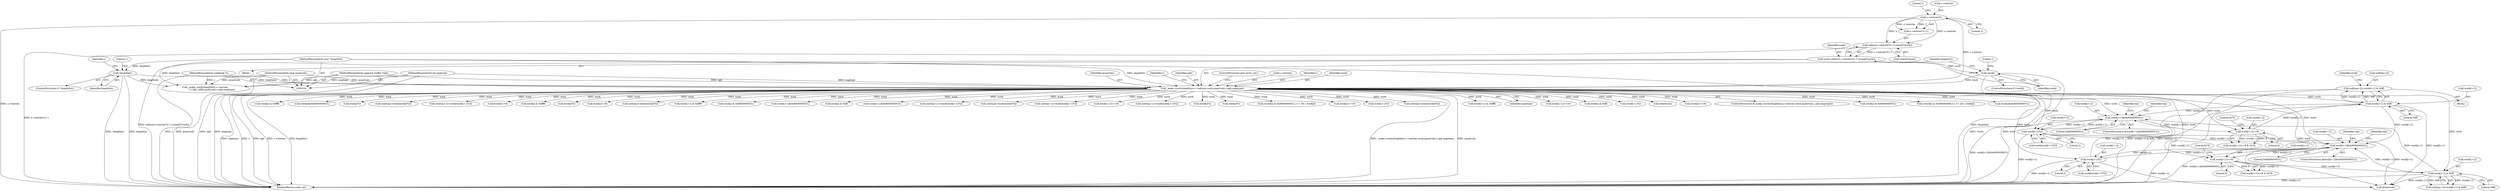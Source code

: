 digraph "0_Android_eeb4e45d5683f88488c083ecf142dc89bc3f0b47@pointer" {
"1000572" [label="(Call,out[top+2]=work[i+1] & 0xff)"];
"1000578" [label="(Call,work[i+1] & 0xff)"];
"1000563" [label="(Call,work[i+1]>>8)"];
"1000533" [label="(Call,work[i+1]&0x80000000UL)"];
"1000512" [label="(Call,work[i+1]*2)"];
"1000421" [label="(Call,work[i+1]&0x80000000UL)"];
"1000609" [label="(Call,work[i+1]*2)"];
"1000210" [label="(Call,_make_words(lengthlist,s->entries,work,quantvals,s,opb,maptype))"];
"1000114" [label="(Call,!lengthlist)"];
"1000106" [label="(MethodParameterIn,char *lengthlist)"];
"1000195" [label="(Call,s->entries*2)"];
"1000205" [label="(Call,!work)"];
"1000191" [label="(Call,work=calloc((s->entries*2+1),sizeof(*work)))"];
"1000193" [label="(Call,calloc((s->entries*2+1),sizeof(*work)))"];
"1000107" [label="(MethodParameterIn,long quantvals)"];
"1000105" [label="(MethodParameterIn,codebook *s)"];
"1000108" [label="(MethodParameterIn,oggpack_buffer *opb)"];
"1000109" [label="(MethodParameterIn,int maptype)"];
"1000479" [label="(Call,work[i+1] & 0xff)"];
"1000453" [label="(Call,work[i+1]>>8)"];
"1000572" [label="(Call,out[top+2]=work[i+1] & 0xff)"];
"1000564" [label="(Call,work[i+1])"];
"1000714" [label="(Call,work[i+1] & 0xffff)"];
"1000220" [label="(ControlStructure,goto error_out;)"];
"1000422" [label="(Call,work[i+1])"];
"1000610" [label="(Call,work[i+1])"];
"1000618" [label="(Identifier,work)"];
"1000212" [label="(Call,s->entries)"];
"1000117" [label="(Literal,1)"];
"1000210" [label="(Call,_make_words(lengthlist,s->entries,work,quantvals,s,opb,maptype))"];
"1000219" [label="(Identifier,maptype)"];
"1000688" [label="(Call,work[i+1]>>16)"];
"1000468" [label="(Call,work[i] & 0xff)"];
"1000479" [label="(Call,work[i+1] & 0xff)"];
"1000609" [label="(Call,work[i+1]*2)"];
"1000747" [label="(Call,work[i+1]*2)"];
"1000861" [label="(Call,free(work))"];
"1000460" [label="(Literal,0x7f)"];
"1000211" [label="(Identifier,lengthlist)"];
"1000217" [label="(Identifier,s)"];
"1000573" [label="(Call,out[top+2])"];
"1000732" [label="(Call,work[i]>>16)"];
"1000454" [label="(Call,work[i+1])"];
"1000195" [label="(Call,s->entries*2)"];
"1000578" [label="(Call,work[i+1] & 0xff)"];
"1000115" [label="(Identifier,lengthlist)"];
"1000533" [label="(Call,work[i+1]&0x80000000UL)"];
"1000510" [label="(Call,work[work[i+1]*2])"];
"1000114" [label="(Call,!lengthlist)"];
"1000209" [label="(ControlStructure,if(_make_words(lengthlist,s->entries,work,quantvals,s,opb,maptype)))"];
"1000512" [label="(Call,work[i+1]*2)"];
"1000321" [label="(Call,work[i] & 0x80000000UL)"];
"1000319" [label="(Call,((work[i] & 0x80000000UL) >> 24) | work[i])"];
"1000649" [label="(Call,work[i]&0x80000000UL)"];
"1000473" [label="(Call,out[top+3]=work[i+1] & 0xff)"];
"1000513" [label="(Call,work[i+1])"];
"1000215" [label="(Identifier,work)"];
"1000205" [label="(Call,!work)"];
"1000206" [label="(Identifier,work)"];
"1000760" [label="(Call,work[i] & 0xffff)"];
"1000109" [label="(MethodParameterIn,int maptype)"];
"1000414" [label="(Call,work[i]&0x80000000UL)"];
"1000453" [label="(Call,work[i+1]>>8)"];
"1000596" [label="(Call,work[i]*2)"];
"1000216" [label="(Identifier,quantvals)"];
"1000542" [label="(Identifier,top)"];
"1000200" [label="(Literal,1)"];
"1000452" [label="(Call,work[i+1]>>8 & 0x7f)"];
"1000489" [label="(Identifier,top)"];
"1000544" [label="(Call,out[top]=work[work[i]*2])"];
"1000588" [label="(Identifier,top)"];
"1000836" [label="(Call,out[top+1]=work[work[i+1]*2])"];
"1000149" [label="(Call,_make_words(lengthlist,s->entries,\n                   s->dec_table,quantvals,s,opb,maptype))"];
"1000438" [label="(Call,work[i]>>8)"];
"1000192" [label="(Identifier,work)"];
"1000607" [label="(Call,work[work[i+1]*2])"];
"1000703" [label="(Call,work[i] & 0xffff)"];
"1000785" [label="(Call,work[i]*2)"];
"1000497" [label="(Call,work[i]>>8)"];
"1000779" [label="(Call,out[top]=work[work[i]*2])"];
"1000224" [label="(Identifier,s)"];
"1000427" [label="(Literal,0x80000000UL)"];
"1000813" [label="(Call,work[i+1] & 0xffff)"];
"1000540" [label="(Block,)"];
"1000204" [label="(ControlStructure,if (!work))"];
"1000485" [label="(Literal,0xff)"];
"1000856" [label="(Call,free(work))"];
"1000110" [label="(Block,)"];
"1000359" [label="(Call,work[i] & 0x80000000UL)"];
"1000480" [label="(Call,work[i+1])"];
"1000108" [label="(MethodParameterIn,oggpack_buffer *opb)"];
"1000656" [label="(Call,work[i+1]&0x80000000UL)"];
"1000539" [label="(Literal,0x80000000UL)"];
"1000107" [label="(MethodParameterIn,long quantvals)"];
"1000421" [label="(Call,work[i+1]&0x80000000UL)"];
"1000532" [label="(ControlStructure,if(work[i+1]&0x80000000UL))"];
"1000106" [label="(MethodParameterIn,char *lengthlist)"];
"1000563" [label="(Call,work[i+1]>>8)"];
"1000525" [label="(Call,work[i] & 0xff)"];
"1000420" [label="(ControlStructure,if(work[i+1]&0x80000000UL))"];
"1000768" [label="(Call,work[i+1]&0x80000000UL)"];
"1000105" [label="(MethodParameterIn,codebook *s)"];
"1000601" [label="(Call,out[top+1]=work[work[i+1]*2])"];
"1000825" [label="(Call,out[top]=work[work[i]*2])"];
"1000208" [label="(Literal,1)"];
"1000865" [label="(MethodReturn,static int)"];
"1000121" [label="(Identifier,s)"];
"1000579" [label="(Call,work[i+1])"];
"1000569" [label="(Literal,8)"];
"1000562" [label="(Call,work[i+1]>>8 & 0x7f)"];
"1000196" [label="(Call,s->entries)"];
"1000570" [label="(Literal,0x7f)"];
"1000739" [label="(Call,out[top+1]=work[work[i+1]*2])"];
"1000798" [label="(Call,work[i+1]>>16)"];
"1000191" [label="(Call,work=calloc((s->entries*2+1),sizeof(*work)))"];
"1000584" [label="(Literal,0xff)"];
"1000194" [label="(Call,s->entries*2+1)"];
"1000518" [label="(Literal,2)"];
"1000504" [label="(Call,out[top+1]=work[work[i+1]*2])"];
"1000113" [label="(ControlStructure,if (!lengthlist))"];
"1000831" [label="(Call,work[i]*2)"];
"1000201" [label="(Call,sizeof(*work))"];
"1000430" [label="(Identifier,top)"];
"1000550" [label="(Call,work[i]*2)"];
"1000357" [label="(Call,((work[i] & 0x80000000UL) >> 16) | work[i])"];
"1000218" [label="(Identifier,opb)"];
"1000673" [label="(Call,work[i]>>16)"];
"1000459" [label="(Literal,8)"];
"1000844" [label="(Call,work[i+1]*2)"];
"1000199" [label="(Literal,2)"];
"1000534" [label="(Call,work[i+1])"];
"1000615" [label="(Literal,2)"];
"1000193" [label="(Call,calloc((s->entries*2+1),sizeof(*work)))"];
"1000590" [label="(Call,out[top]=work[work[i]*2])"];
"1000572" -> "1000540"  [label="AST: "];
"1000572" -> "1000578"  [label="CFG: "];
"1000573" -> "1000572"  [label="AST: "];
"1000578" -> "1000572"  [label="AST: "];
"1000618" -> "1000572"  [label="CFG: "];
"1000572" -> "1000865"  [label="DDG: work[i+1] & 0xff"];
"1000572" -> "1000865"  [label="DDG: out[top+2]"];
"1000578" -> "1000572"  [label="DDG: work[i+1]"];
"1000578" -> "1000572"  [label="DDG: 0xff"];
"1000578" -> "1000584"  [label="CFG: "];
"1000579" -> "1000578"  [label="AST: "];
"1000584" -> "1000578"  [label="AST: "];
"1000578" -> "1000865"  [label="DDG: work[i+1]"];
"1000578" -> "1000421"  [label="DDG: work[i+1]"];
"1000578" -> "1000533"  [label="DDG: work[i+1]"];
"1000563" -> "1000578"  [label="DDG: work[i+1]"];
"1000210" -> "1000578"  [label="DDG: work"];
"1000578" -> "1000856"  [label="DDG: work[i+1]"];
"1000563" -> "1000562"  [label="AST: "];
"1000563" -> "1000569"  [label="CFG: "];
"1000564" -> "1000563"  [label="AST: "];
"1000569" -> "1000563"  [label="AST: "];
"1000570" -> "1000563"  [label="CFG: "];
"1000563" -> "1000562"  [label="DDG: work[i+1]"];
"1000563" -> "1000562"  [label="DDG: 8"];
"1000533" -> "1000563"  [label="DDG: work[i+1]"];
"1000210" -> "1000563"  [label="DDG: work"];
"1000533" -> "1000532"  [label="AST: "];
"1000533" -> "1000539"  [label="CFG: "];
"1000534" -> "1000533"  [label="AST: "];
"1000539" -> "1000533"  [label="AST: "];
"1000542" -> "1000533"  [label="CFG: "];
"1000588" -> "1000533"  [label="CFG: "];
"1000533" -> "1000865"  [label="DDG: work[i+1]&0x80000000UL"];
"1000512" -> "1000533"  [label="DDG: work[i+1]"];
"1000609" -> "1000533"  [label="DDG: work[i+1]"];
"1000479" -> "1000533"  [label="DDG: work[i+1]"];
"1000210" -> "1000533"  [label="DDG: work"];
"1000533" -> "1000609"  [label="DDG: work[i+1]"];
"1000512" -> "1000510"  [label="AST: "];
"1000512" -> "1000518"  [label="CFG: "];
"1000513" -> "1000512"  [label="AST: "];
"1000518" -> "1000512"  [label="AST: "];
"1000510" -> "1000512"  [label="CFG: "];
"1000512" -> "1000865"  [label="DDG: work[i+1]"];
"1000512" -> "1000421"  [label="DDG: work[i+1]"];
"1000421" -> "1000512"  [label="DDG: work[i+1]"];
"1000210" -> "1000512"  [label="DDG: work"];
"1000512" -> "1000856"  [label="DDG: work[i+1]"];
"1000421" -> "1000420"  [label="AST: "];
"1000421" -> "1000427"  [label="CFG: "];
"1000422" -> "1000421"  [label="AST: "];
"1000427" -> "1000421"  [label="AST: "];
"1000430" -> "1000421"  [label="CFG: "];
"1000489" -> "1000421"  [label="CFG: "];
"1000421" -> "1000865"  [label="DDG: work[i+1]&0x80000000UL"];
"1000609" -> "1000421"  [label="DDG: work[i+1]"];
"1000479" -> "1000421"  [label="DDG: work[i+1]"];
"1000210" -> "1000421"  [label="DDG: work"];
"1000421" -> "1000453"  [label="DDG: work[i+1]"];
"1000609" -> "1000607"  [label="AST: "];
"1000609" -> "1000615"  [label="CFG: "];
"1000610" -> "1000609"  [label="AST: "];
"1000615" -> "1000609"  [label="AST: "];
"1000607" -> "1000609"  [label="CFG: "];
"1000609" -> "1000865"  [label="DDG: work[i+1]"];
"1000210" -> "1000609"  [label="DDG: work"];
"1000609" -> "1000856"  [label="DDG: work[i+1]"];
"1000210" -> "1000209"  [label="AST: "];
"1000210" -> "1000219"  [label="CFG: "];
"1000211" -> "1000210"  [label="AST: "];
"1000212" -> "1000210"  [label="AST: "];
"1000215" -> "1000210"  [label="AST: "];
"1000216" -> "1000210"  [label="AST: "];
"1000217" -> "1000210"  [label="AST: "];
"1000218" -> "1000210"  [label="AST: "];
"1000219" -> "1000210"  [label="AST: "];
"1000220" -> "1000210"  [label="CFG: "];
"1000224" -> "1000210"  [label="CFG: "];
"1000210" -> "1000865"  [label="DDG: _make_words(lengthlist,s->entries,work,quantvals,s,opb,maptype)"];
"1000210" -> "1000865"  [label="DDG: quantvals"];
"1000210" -> "1000865"  [label="DDG: maptype"];
"1000210" -> "1000865"  [label="DDG: s"];
"1000210" -> "1000865"  [label="DDG: opb"];
"1000210" -> "1000865"  [label="DDG: s->entries"];
"1000210" -> "1000865"  [label="DDG: lengthlist"];
"1000114" -> "1000210"  [label="DDG: lengthlist"];
"1000106" -> "1000210"  [label="DDG: lengthlist"];
"1000195" -> "1000210"  [label="DDG: s->entries"];
"1000205" -> "1000210"  [label="DDG: work"];
"1000107" -> "1000210"  [label="DDG: quantvals"];
"1000105" -> "1000210"  [label="DDG: s"];
"1000108" -> "1000210"  [label="DDG: opb"];
"1000109" -> "1000210"  [label="DDG: maptype"];
"1000210" -> "1000321"  [label="DDG: work"];
"1000210" -> "1000319"  [label="DDG: work"];
"1000210" -> "1000359"  [label="DDG: work"];
"1000210" -> "1000357"  [label="DDG: work"];
"1000210" -> "1000414"  [label="DDG: work"];
"1000210" -> "1000438"  [label="DDG: work"];
"1000210" -> "1000453"  [label="DDG: work"];
"1000210" -> "1000468"  [label="DDG: work"];
"1000210" -> "1000479"  [label="DDG: work"];
"1000210" -> "1000497"  [label="DDG: work"];
"1000210" -> "1000504"  [label="DDG: work"];
"1000210" -> "1000525"  [label="DDG: work"];
"1000210" -> "1000544"  [label="DDG: work"];
"1000210" -> "1000550"  [label="DDG: work"];
"1000210" -> "1000590"  [label="DDG: work"];
"1000210" -> "1000596"  [label="DDG: work"];
"1000210" -> "1000601"  [label="DDG: work"];
"1000210" -> "1000649"  [label="DDG: work"];
"1000210" -> "1000656"  [label="DDG: work"];
"1000210" -> "1000673"  [label="DDG: work"];
"1000210" -> "1000688"  [label="DDG: work"];
"1000210" -> "1000703"  [label="DDG: work"];
"1000210" -> "1000714"  [label="DDG: work"];
"1000210" -> "1000732"  [label="DDG: work"];
"1000210" -> "1000739"  [label="DDG: work"];
"1000210" -> "1000747"  [label="DDG: work"];
"1000210" -> "1000760"  [label="DDG: work"];
"1000210" -> "1000768"  [label="DDG: work"];
"1000210" -> "1000779"  [label="DDG: work"];
"1000210" -> "1000785"  [label="DDG: work"];
"1000210" -> "1000798"  [label="DDG: work"];
"1000210" -> "1000813"  [label="DDG: work"];
"1000210" -> "1000825"  [label="DDG: work"];
"1000210" -> "1000831"  [label="DDG: work"];
"1000210" -> "1000836"  [label="DDG: work"];
"1000210" -> "1000844"  [label="DDG: work"];
"1000210" -> "1000856"  [label="DDG: work"];
"1000210" -> "1000861"  [label="DDG: work"];
"1000114" -> "1000113"  [label="AST: "];
"1000114" -> "1000115"  [label="CFG: "];
"1000115" -> "1000114"  [label="AST: "];
"1000117" -> "1000114"  [label="CFG: "];
"1000121" -> "1000114"  [label="CFG: "];
"1000114" -> "1000865"  [label="DDG: !lengthlist"];
"1000114" -> "1000865"  [label="DDG: lengthlist"];
"1000106" -> "1000114"  [label="DDG: lengthlist"];
"1000114" -> "1000149"  [label="DDG: lengthlist"];
"1000106" -> "1000104"  [label="AST: "];
"1000106" -> "1000865"  [label="DDG: lengthlist"];
"1000106" -> "1000149"  [label="DDG: lengthlist"];
"1000195" -> "1000194"  [label="AST: "];
"1000195" -> "1000199"  [label="CFG: "];
"1000196" -> "1000195"  [label="AST: "];
"1000199" -> "1000195"  [label="AST: "];
"1000200" -> "1000195"  [label="CFG: "];
"1000195" -> "1000865"  [label="DDG: s->entries"];
"1000195" -> "1000193"  [label="DDG: s->entries"];
"1000195" -> "1000193"  [label="DDG: 2"];
"1000195" -> "1000194"  [label="DDG: s->entries"];
"1000195" -> "1000194"  [label="DDG: 2"];
"1000205" -> "1000204"  [label="AST: "];
"1000205" -> "1000206"  [label="CFG: "];
"1000206" -> "1000205"  [label="AST: "];
"1000208" -> "1000205"  [label="CFG: "];
"1000211" -> "1000205"  [label="CFG: "];
"1000205" -> "1000865"  [label="DDG: work"];
"1000205" -> "1000865"  [label="DDG: !work"];
"1000191" -> "1000205"  [label="DDG: work"];
"1000191" -> "1000110"  [label="AST: "];
"1000191" -> "1000193"  [label="CFG: "];
"1000192" -> "1000191"  [label="AST: "];
"1000193" -> "1000191"  [label="AST: "];
"1000206" -> "1000191"  [label="CFG: "];
"1000191" -> "1000865"  [label="DDG: calloc((s->entries*2+1),sizeof(*work))"];
"1000193" -> "1000191"  [label="DDG: s->entries*2+1"];
"1000193" -> "1000201"  [label="CFG: "];
"1000194" -> "1000193"  [label="AST: "];
"1000201" -> "1000193"  [label="AST: "];
"1000193" -> "1000865"  [label="DDG: s->entries*2+1"];
"1000107" -> "1000104"  [label="AST: "];
"1000107" -> "1000865"  [label="DDG: quantvals"];
"1000107" -> "1000149"  [label="DDG: quantvals"];
"1000105" -> "1000104"  [label="AST: "];
"1000105" -> "1000865"  [label="DDG: s"];
"1000105" -> "1000149"  [label="DDG: s"];
"1000108" -> "1000104"  [label="AST: "];
"1000108" -> "1000865"  [label="DDG: opb"];
"1000108" -> "1000149"  [label="DDG: opb"];
"1000109" -> "1000104"  [label="AST: "];
"1000109" -> "1000865"  [label="DDG: maptype"];
"1000109" -> "1000149"  [label="DDG: maptype"];
"1000479" -> "1000473"  [label="AST: "];
"1000479" -> "1000485"  [label="CFG: "];
"1000480" -> "1000479"  [label="AST: "];
"1000485" -> "1000479"  [label="AST: "];
"1000473" -> "1000479"  [label="CFG: "];
"1000479" -> "1000865"  [label="DDG: work[i+1]"];
"1000479" -> "1000473"  [label="DDG: work[i+1]"];
"1000479" -> "1000473"  [label="DDG: 0xff"];
"1000453" -> "1000479"  [label="DDG: work[i+1]"];
"1000479" -> "1000856"  [label="DDG: work[i+1]"];
"1000453" -> "1000452"  [label="AST: "];
"1000453" -> "1000459"  [label="CFG: "];
"1000454" -> "1000453"  [label="AST: "];
"1000459" -> "1000453"  [label="AST: "];
"1000460" -> "1000453"  [label="CFG: "];
"1000453" -> "1000452"  [label="DDG: work[i+1]"];
"1000453" -> "1000452"  [label="DDG: 8"];
}
